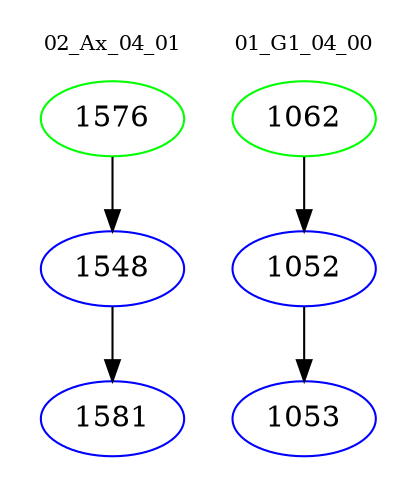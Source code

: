 digraph{
subgraph cluster_0 {
color = white
label = "02_Ax_04_01";
fontsize=10;
T0_1576 [label="1576", color="green"]
T0_1576 -> T0_1548 [color="black"]
T0_1548 [label="1548", color="blue"]
T0_1548 -> T0_1581 [color="black"]
T0_1581 [label="1581", color="blue"]
}
subgraph cluster_1 {
color = white
label = "01_G1_04_00";
fontsize=10;
T1_1062 [label="1062", color="green"]
T1_1062 -> T1_1052 [color="black"]
T1_1052 [label="1052", color="blue"]
T1_1052 -> T1_1053 [color="black"]
T1_1053 [label="1053", color="blue"]
}
}
